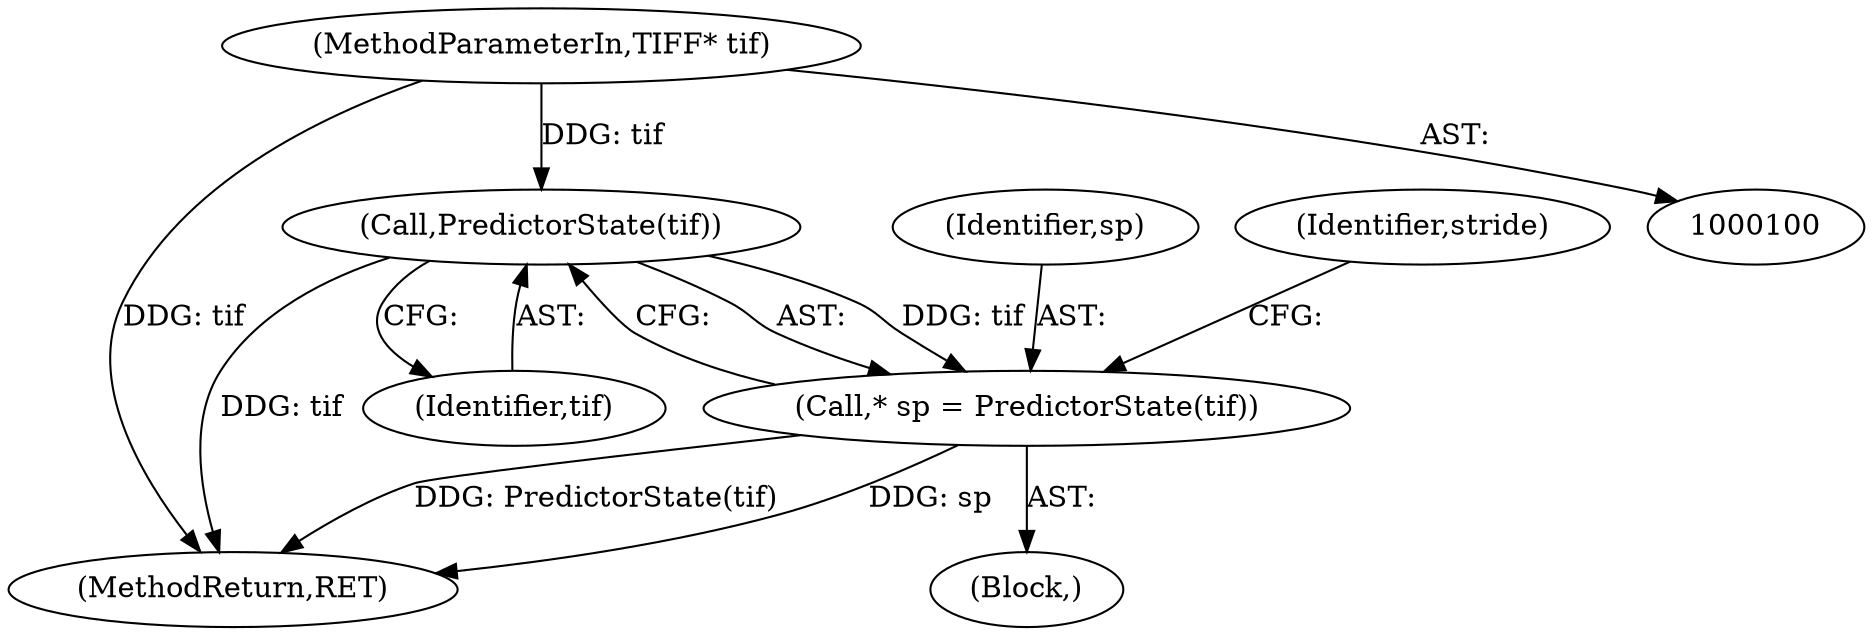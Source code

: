 digraph "0_libtiff_3ca657a8793dd011bf869695d72ad31c779c3cc1_8@pointer" {
"1000108" [label="(Call,PredictorState(tif))"];
"1000101" [label="(MethodParameterIn,TIFF* tif)"];
"1000106" [label="(Call,* sp = PredictorState(tif))"];
"1000178" [label="(MethodReturn,RET)"];
"1000104" [label="(Block,)"];
"1000109" [label="(Identifier,tif)"];
"1000107" [label="(Identifier,sp)"];
"1000112" [label="(Identifier,stride)"];
"1000106" [label="(Call,* sp = PredictorState(tif))"];
"1000101" [label="(MethodParameterIn,TIFF* tif)"];
"1000108" [label="(Call,PredictorState(tif))"];
"1000108" -> "1000106"  [label="AST: "];
"1000108" -> "1000109"  [label="CFG: "];
"1000109" -> "1000108"  [label="AST: "];
"1000106" -> "1000108"  [label="CFG: "];
"1000108" -> "1000178"  [label="DDG: tif"];
"1000108" -> "1000106"  [label="DDG: tif"];
"1000101" -> "1000108"  [label="DDG: tif"];
"1000101" -> "1000100"  [label="AST: "];
"1000101" -> "1000178"  [label="DDG: tif"];
"1000106" -> "1000104"  [label="AST: "];
"1000107" -> "1000106"  [label="AST: "];
"1000112" -> "1000106"  [label="CFG: "];
"1000106" -> "1000178"  [label="DDG: PredictorState(tif)"];
"1000106" -> "1000178"  [label="DDG: sp"];
}
